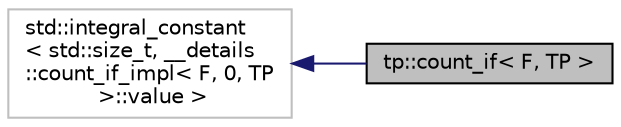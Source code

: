 digraph "tp::count_if&lt; F, TP &gt;"
{
 // LATEX_PDF_SIZE
  edge [fontname="Helvetica",fontsize="10",labelfontname="Helvetica",labelfontsize="10"];
  node [fontname="Helvetica",fontsize="10",shape=record];
  rankdir="LR";
  Node1 [label="tp::count_if\< F, TP \>",height=0.2,width=0.4,color="black", fillcolor="grey75", style="filled", fontcolor="black",tooltip="Returns the number of elements satisfying predicate condition."];
  Node2 -> Node1 [dir="back",color="midnightblue",fontsize="10",style="solid",fontname="Helvetica"];
  Node2 [label="std::integral_constant\l\< std::size_t, __details\l::count_if_impl\< F, 0, TP\l \>::value \>",height=0.2,width=0.4,color="grey75", fillcolor="white", style="filled",tooltip=" "];
}
